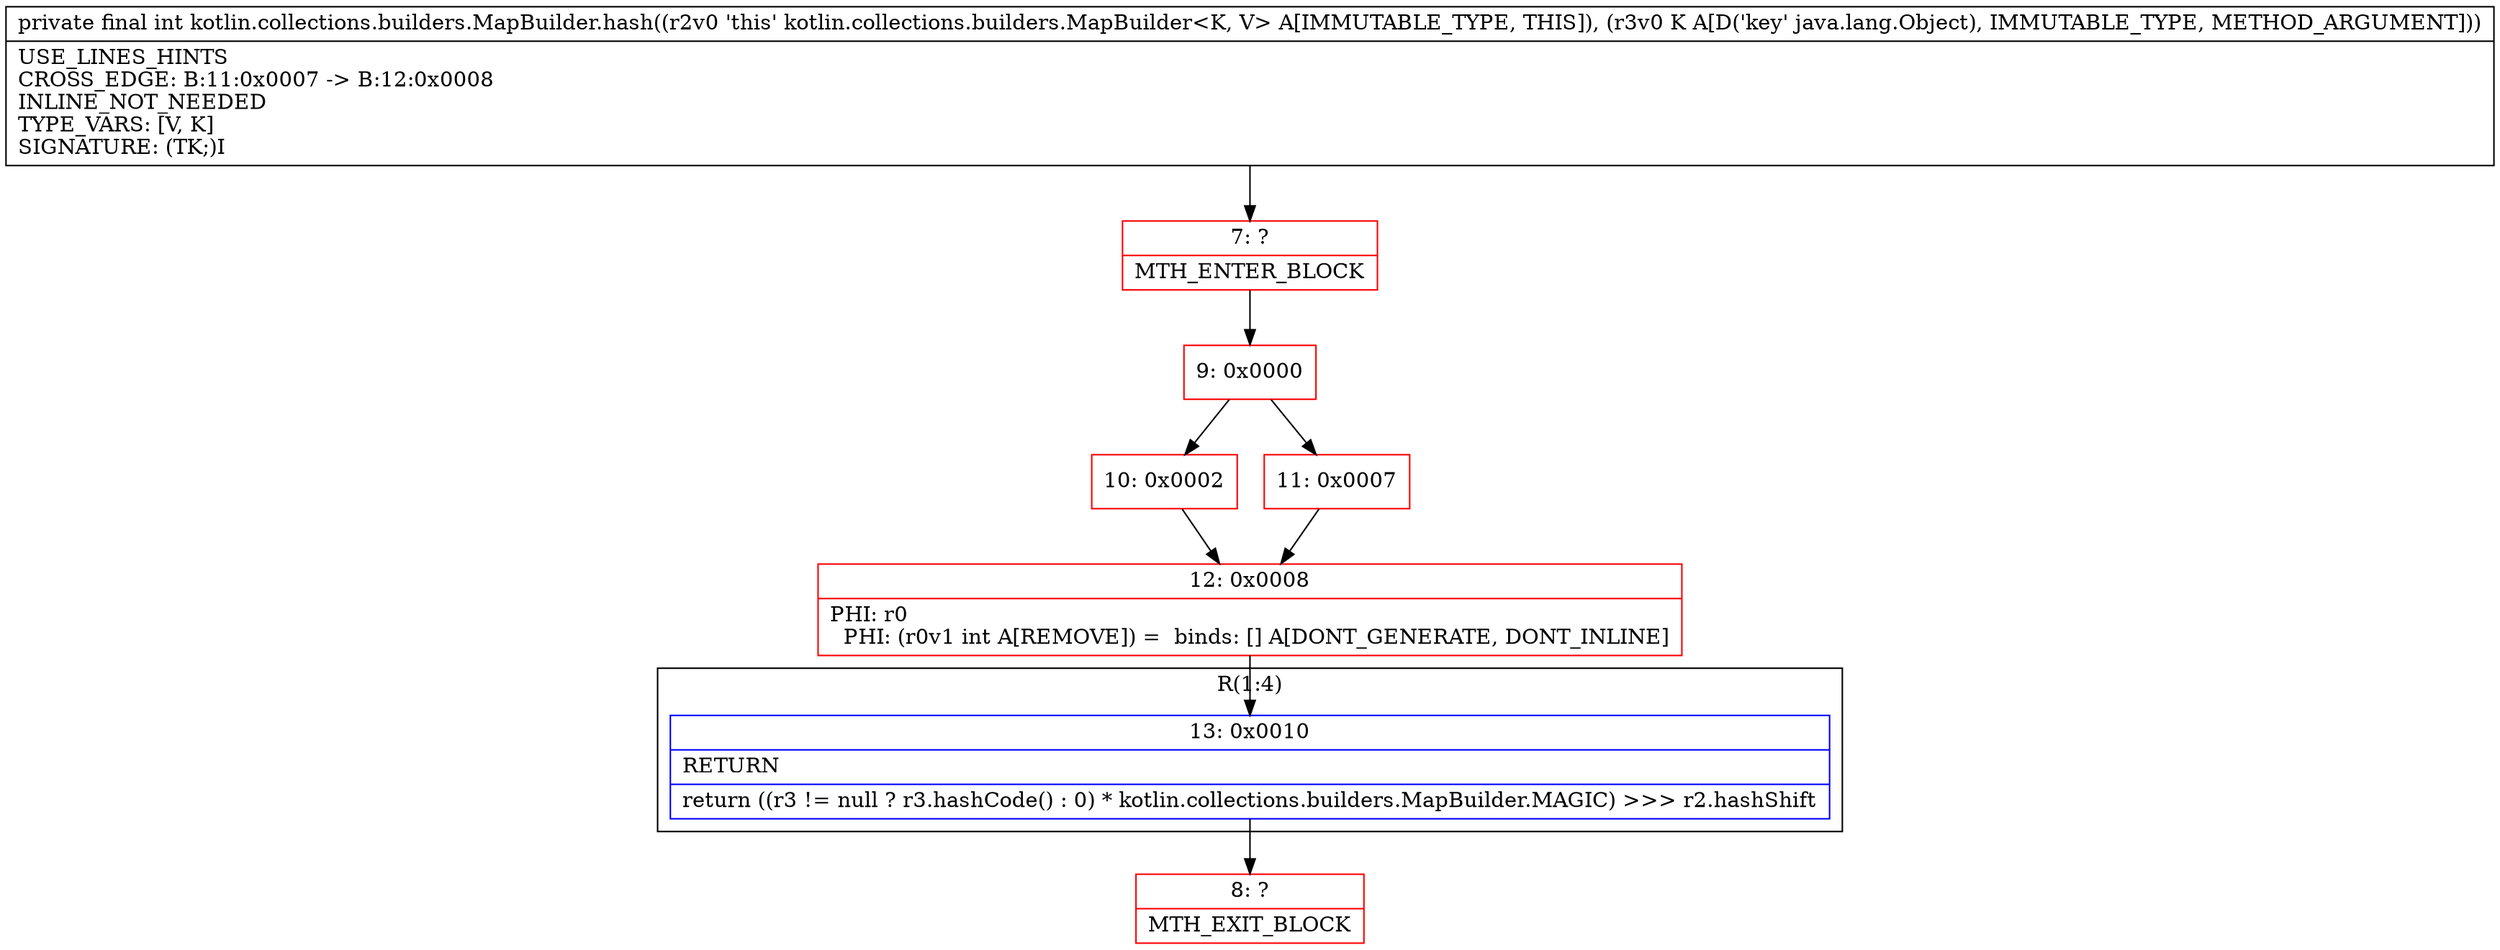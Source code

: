 digraph "CFG forkotlin.collections.builders.MapBuilder.hash(Ljava\/lang\/Object;)I" {
subgraph cluster_Region_51165481 {
label = "R(1:4)";
node [shape=record,color=blue];
Node_13 [shape=record,label="{13\:\ 0x0010|RETURN\l|return ((r3 != null ? r3.hashCode() : 0) * kotlin.collections.builders.MapBuilder.MAGIC) \>\>\> r2.hashShift\l}"];
}
Node_7 [shape=record,color=red,label="{7\:\ ?|MTH_ENTER_BLOCK\l}"];
Node_9 [shape=record,color=red,label="{9\:\ 0x0000}"];
Node_10 [shape=record,color=red,label="{10\:\ 0x0002}"];
Node_12 [shape=record,color=red,label="{12\:\ 0x0008|PHI: r0 \l  PHI: (r0v1 int A[REMOVE]) =  binds: [] A[DONT_GENERATE, DONT_INLINE]\l}"];
Node_8 [shape=record,color=red,label="{8\:\ ?|MTH_EXIT_BLOCK\l}"];
Node_11 [shape=record,color=red,label="{11\:\ 0x0007}"];
MethodNode[shape=record,label="{private final int kotlin.collections.builders.MapBuilder.hash((r2v0 'this' kotlin.collections.builders.MapBuilder\<K, V\> A[IMMUTABLE_TYPE, THIS]), (r3v0 K A[D('key' java.lang.Object), IMMUTABLE_TYPE, METHOD_ARGUMENT]))  | USE_LINES_HINTS\lCROSS_EDGE: B:11:0x0007 \-\> B:12:0x0008\lINLINE_NOT_NEEDED\lTYPE_VARS: [V, K]\lSIGNATURE: (TK;)I\l}"];
MethodNode -> Node_7;Node_13 -> Node_8;
Node_7 -> Node_9;
Node_9 -> Node_10;
Node_9 -> Node_11;
Node_10 -> Node_12;
Node_12 -> Node_13;
Node_11 -> Node_12;
}

